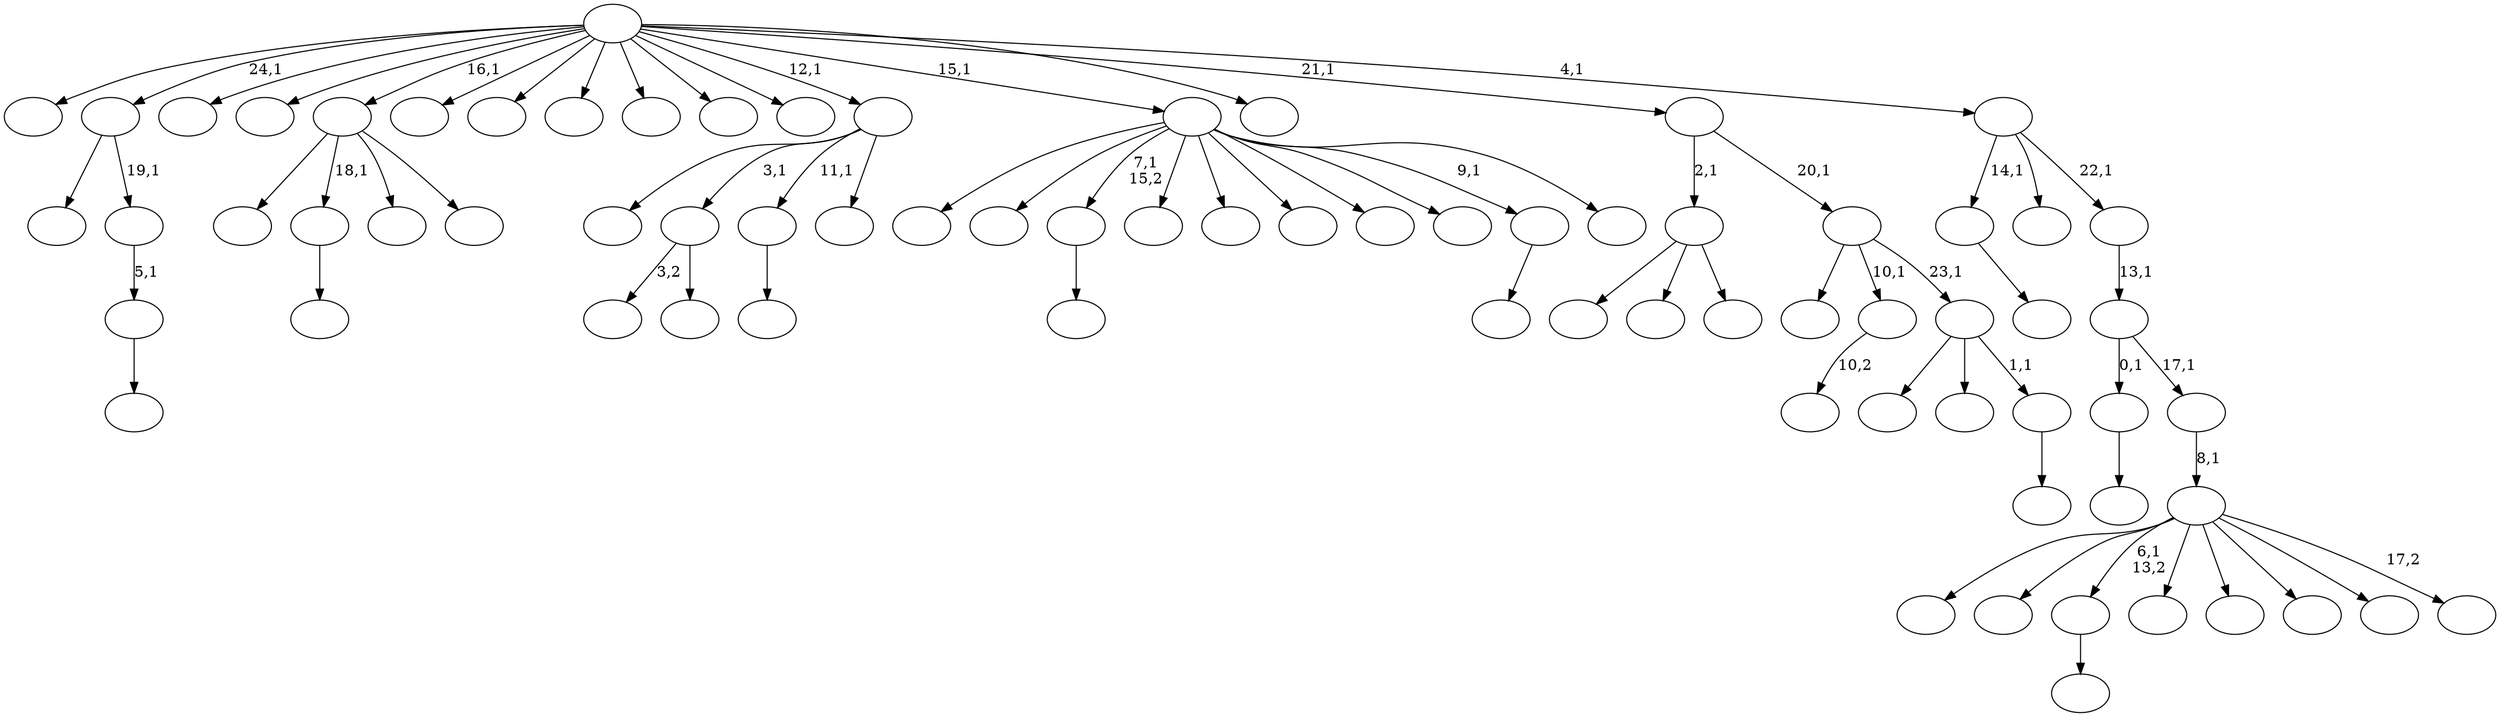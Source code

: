digraph T {
	75 [label=""]
	74 [label=""]
	73 [label=""]
	72 [label=""]
	71 [label=""]
	70 [label=""]
	69 [label=""]
	68 [label=""]
	67 [label=""]
	66 [label=""]
	65 [label=""]
	64 [label=""]
	63 [label=""]
	62 [label=""]
	61 [label=""]
	60 [label=""]
	59 [label=""]
	58 [label=""]
	57 [label=""]
	56 [label=""]
	55 [label=""]
	54 [label=""]
	53 [label=""]
	52 [label=""]
	51 [label=""]
	50 [label=""]
	49 [label=""]
	48 [label=""]
	47 [label=""]
	46 [label=""]
	45 [label=""]
	44 [label=""]
	43 [label=""]
	42 [label=""]
	41 [label=""]
	40 [label=""]
	39 [label=""]
	38 [label=""]
	37 [label=""]
	36 [label=""]
	35 [label=""]
	34 [label=""]
	33 [label=""]
	32 [label=""]
	31 [label=""]
	30 [label=""]
	29 [label=""]
	28 [label=""]
	27 [label=""]
	26 [label=""]
	25 [label=""]
	24 [label=""]
	23 [label=""]
	22 [label=""]
	21 [label=""]
	20 [label=""]
	19 [label=""]
	18 [label=""]
	17 [label=""]
	16 [label=""]
	15 [label=""]
	14 [label=""]
	13 [label=""]
	12 [label=""]
	11 [label=""]
	10 [label=""]
	9 [label=""]
	8 [label=""]
	7 [label=""]
	6 [label=""]
	5 [label=""]
	4 [label=""]
	3 [label=""]
	2 [label=""]
	1 [label=""]
	0 [label=""]
	69 -> 70 [label=""]
	63 -> 64 [label=""]
	62 -> 63 [label="5,1"]
	61 -> 68 [label=""]
	61 -> 62 [label="19,1"]
	58 -> 59 [label=""]
	50 -> 51 [label=""]
	47 -> 71 [label=""]
	47 -> 69 [label="18,1"]
	47 -> 65 [label=""]
	47 -> 48 [label=""]
	45 -> 46 [label="10,2"]
	41 -> 42 [label=""]
	39 -> 40 [label=""]
	36 -> 73 [label=""]
	36 -> 57 [label=""]
	36 -> 37 [label=""]
	33 -> 54 [label="3,2"]
	33 -> 34 [label=""]
	30 -> 31 [label=""]
	18 -> 55 [label=""]
	18 -> 33 [label="3,1"]
	18 -> 30 [label="11,1"]
	18 -> 19 [label=""]
	15 -> 16 [label=""]
	13 -> 74 [label=""]
	13 -> 67 [label=""]
	13 -> 41 [label="7,1\n15,2"]
	13 -> 32 [label=""]
	13 -> 29 [label=""]
	13 -> 28 [label=""]
	13 -> 24 [label=""]
	13 -> 17 [label=""]
	13 -> 15 [label="9,1"]
	13 -> 14 [label=""]
	10 -> 11 [label=""]
	9 -> 49 [label=""]
	9 -> 22 [label=""]
	9 -> 10 [label="1,1"]
	8 -> 60 [label=""]
	8 -> 45 [label="10,1"]
	8 -> 9 [label="23,1"]
	7 -> 36 [label="2,1"]
	7 -> 8 [label="20,1"]
	5 -> 75 [label=""]
	5 -> 72 [label=""]
	5 -> 58 [label="6,1\n13,2"]
	5 -> 53 [label=""]
	5 -> 38 [label=""]
	5 -> 27 [label=""]
	5 -> 20 [label=""]
	5 -> 6 [label="17,2"]
	4 -> 5 [label="8,1"]
	3 -> 50 [label="0,1"]
	3 -> 4 [label="17,1"]
	2 -> 3 [label="13,1"]
	1 -> 39 [label="14,1"]
	1 -> 21 [label=""]
	1 -> 2 [label="22,1"]
	0 -> 66 [label=""]
	0 -> 61 [label="24,1"]
	0 -> 56 [label=""]
	0 -> 52 [label=""]
	0 -> 47 [label="16,1"]
	0 -> 44 [label=""]
	0 -> 43 [label=""]
	0 -> 35 [label=""]
	0 -> 26 [label=""]
	0 -> 25 [label=""]
	0 -> 23 [label=""]
	0 -> 18 [label="12,1"]
	0 -> 13 [label="15,1"]
	0 -> 12 [label=""]
	0 -> 7 [label="21,1"]
	0 -> 1 [label="4,1"]
}
